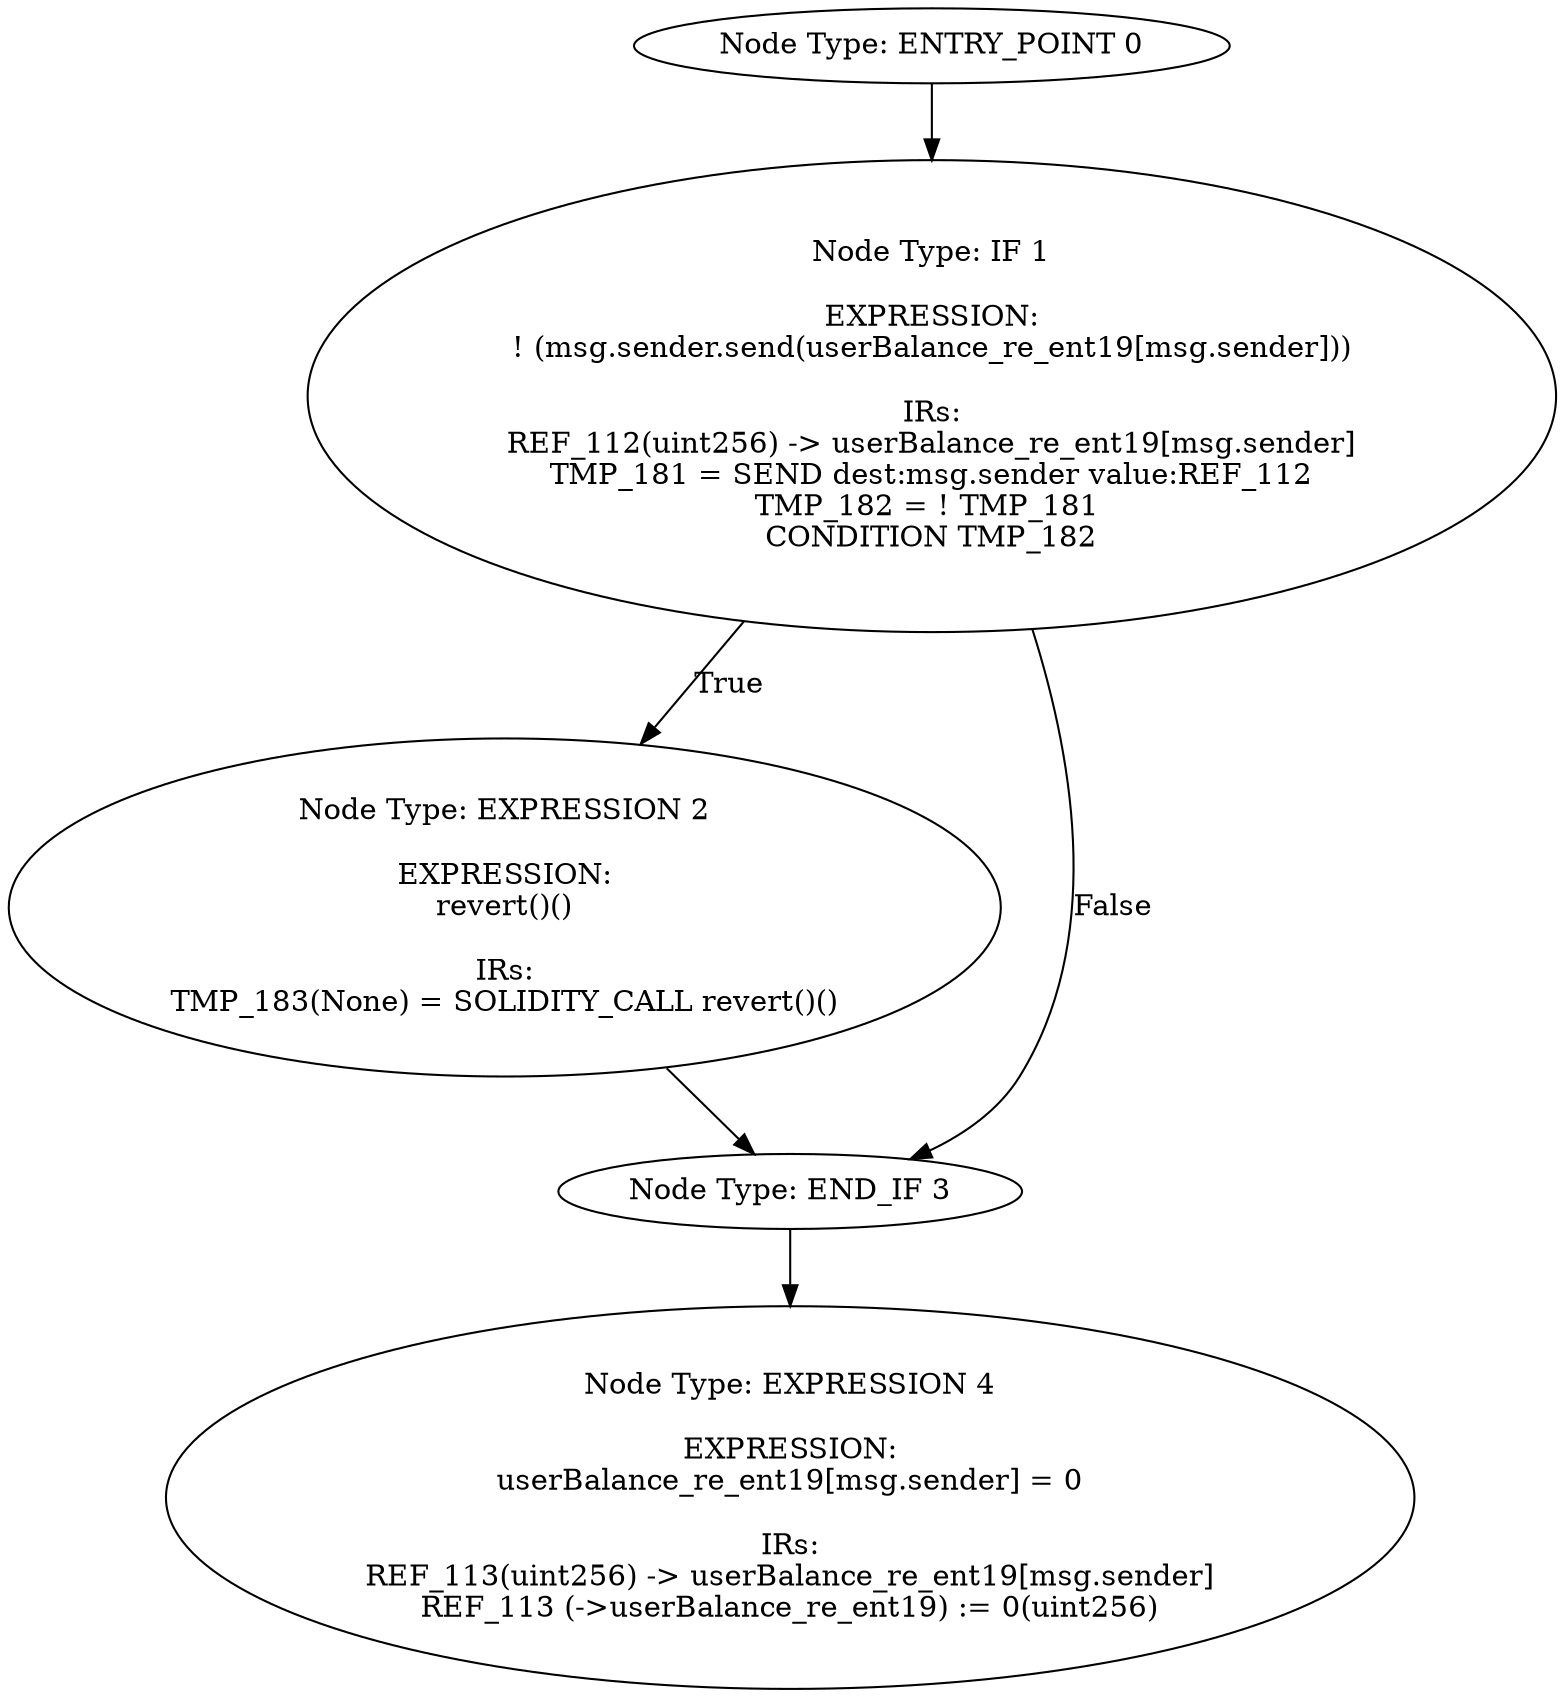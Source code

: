 digraph{
0[label="Node Type: ENTRY_POINT 0
"];
0->1;
1[label="Node Type: IF 1

EXPRESSION:
! (msg.sender.send(userBalance_re_ent19[msg.sender]))

IRs:
REF_112(uint256) -> userBalance_re_ent19[msg.sender]
TMP_181 = SEND dest:msg.sender value:REF_112
TMP_182 = ! TMP_181 
CONDITION TMP_182"];
1->2[label="True"];
1->3[label="False"];
2[label="Node Type: EXPRESSION 2

EXPRESSION:
revert()()

IRs:
TMP_183(None) = SOLIDITY_CALL revert()()"];
2->3;
3[label="Node Type: END_IF 3
"];
3->4;
4[label="Node Type: EXPRESSION 4

EXPRESSION:
userBalance_re_ent19[msg.sender] = 0

IRs:
REF_113(uint256) -> userBalance_re_ent19[msg.sender]
REF_113 (->userBalance_re_ent19) := 0(uint256)"];
}
